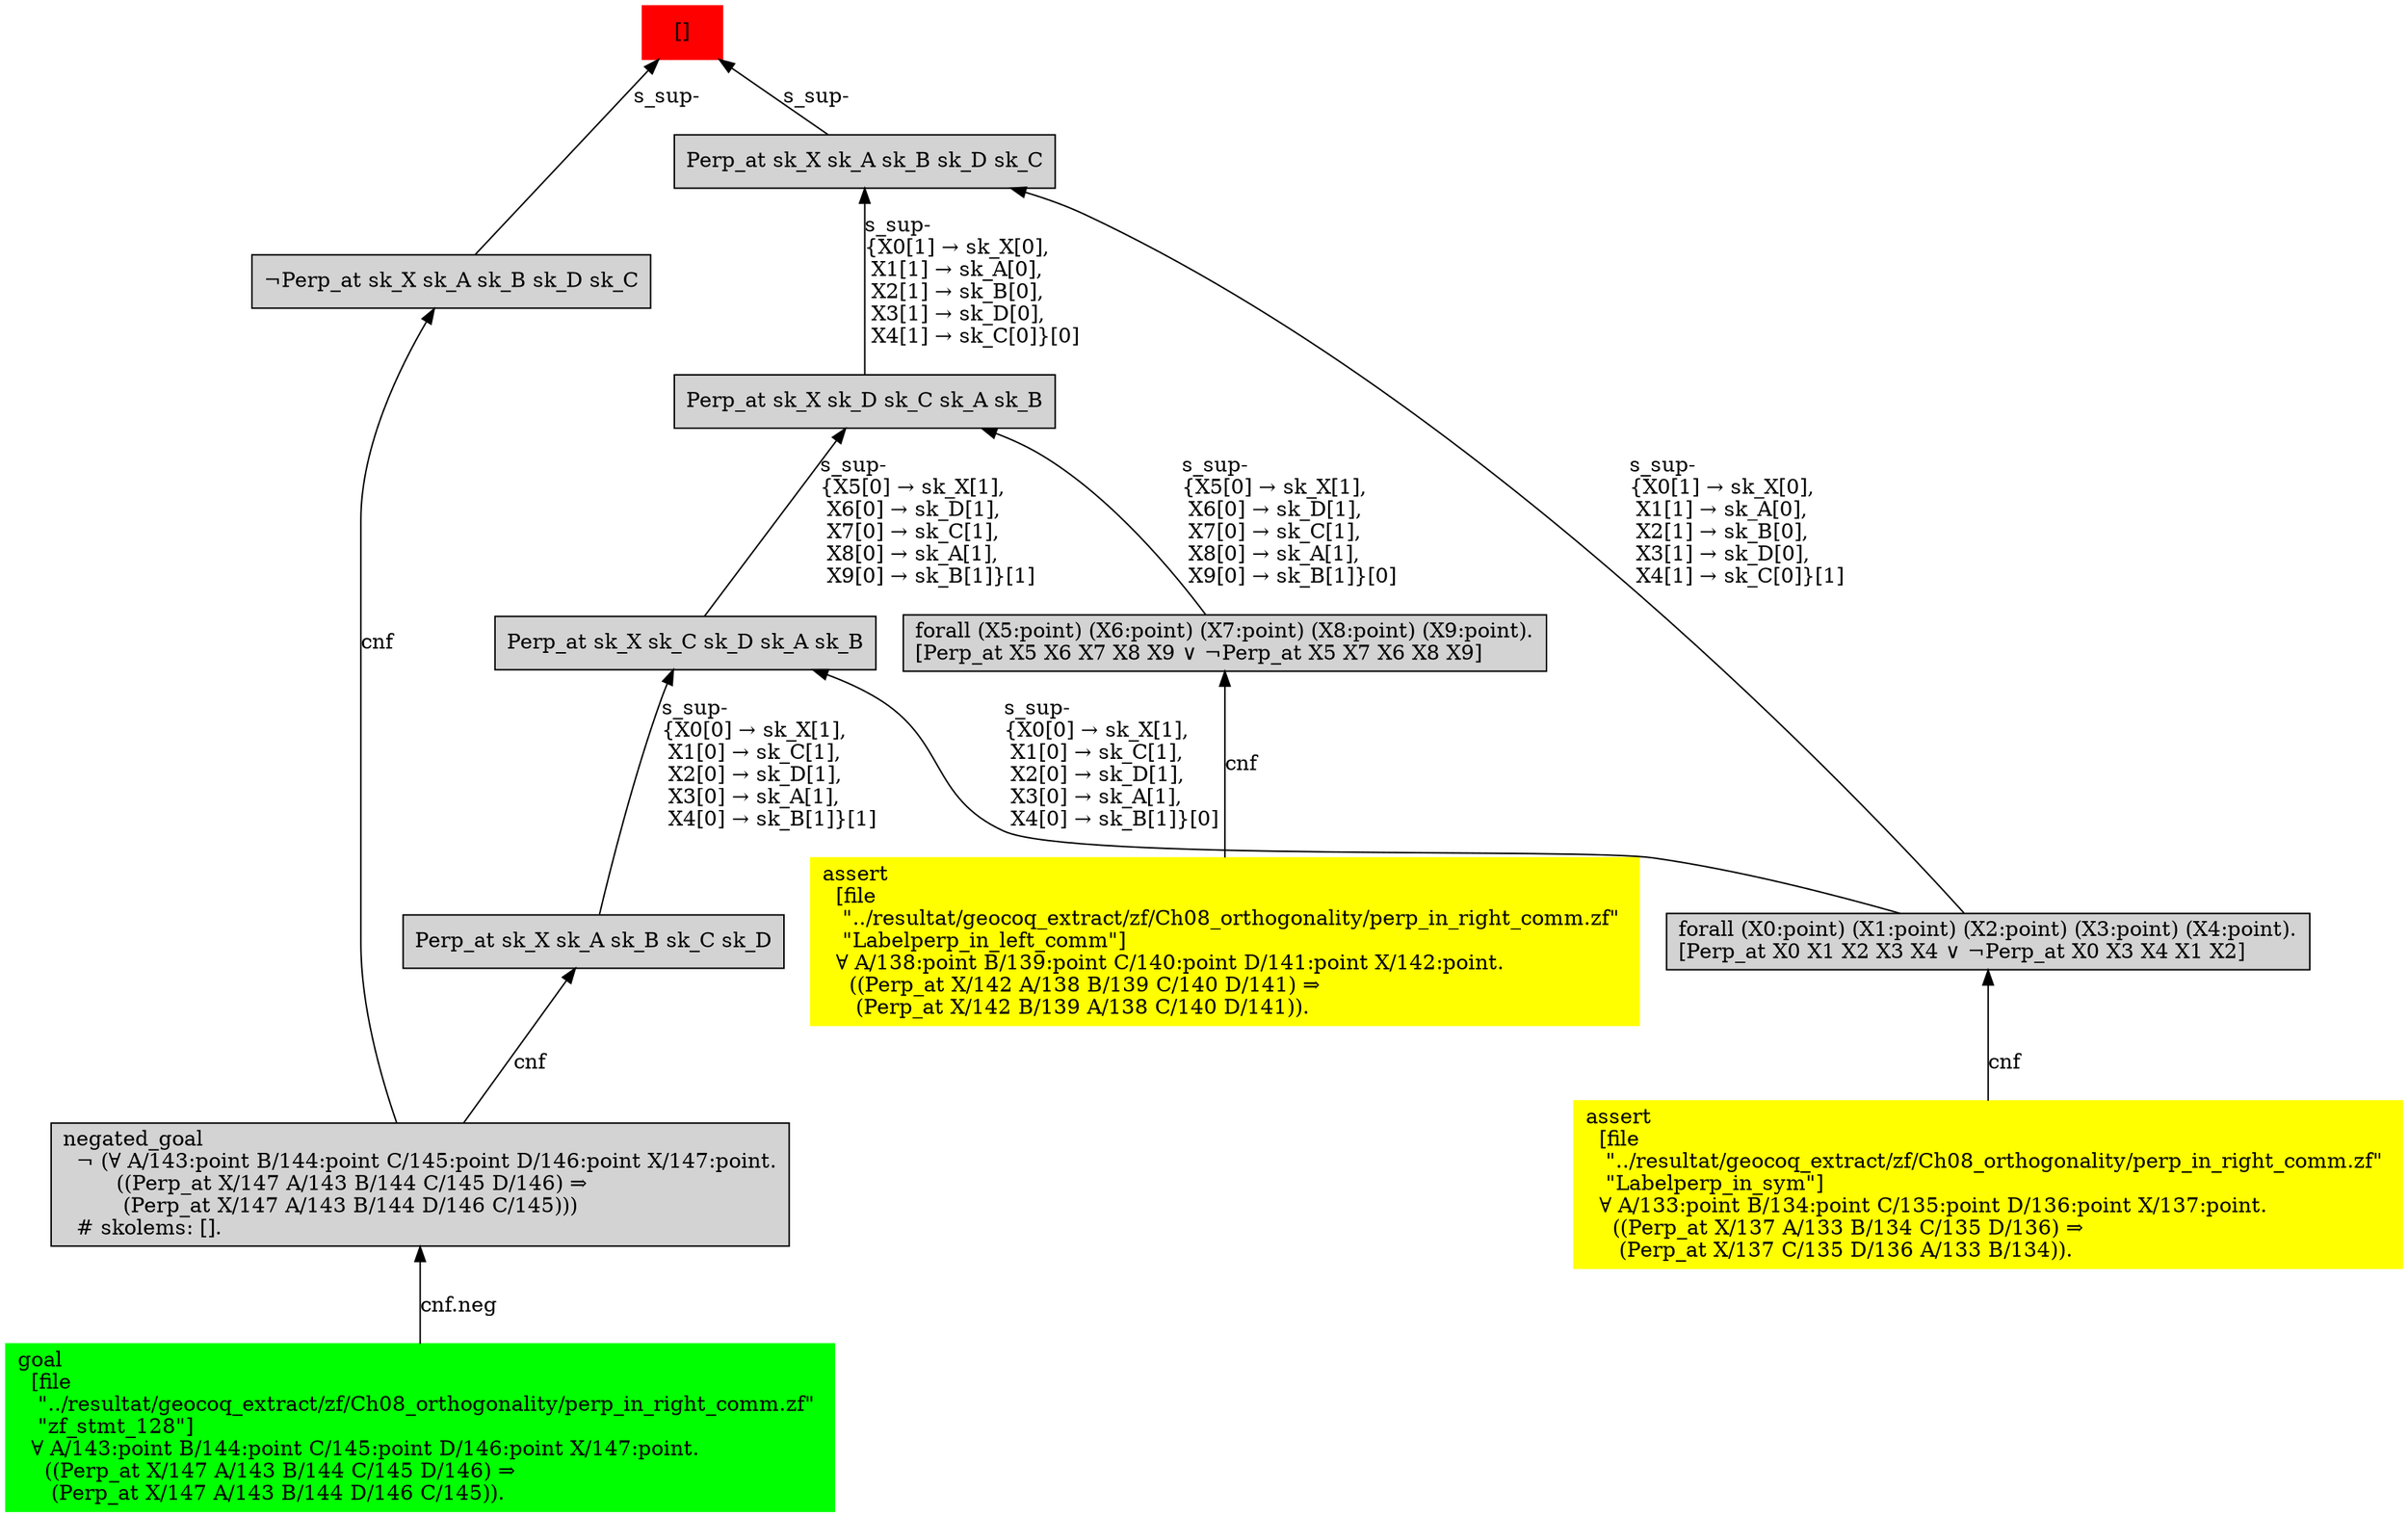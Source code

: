 digraph "unsat_graph" {
  vertex_0 [color=red, label="[]", shape=box, style=filled];
  vertex_0 -> vertex_1 [label="s_sup-\l", dir="back"];
  vertex_1 [shape=box, label="¬Perp_at sk_X sk_A sk_B sk_D sk_C\l", style=filled];
  vertex_1 -> vertex_2 [label="cnf", dir="back"];
  vertex_2 [shape=box, label="negated_goal\l  ¬ (∀ A/143:point B/144:point C/145:point D/146:point X/147:point.\l        ((Perp_at X/147 A/143 B/144 C/145 D/146) ⇒\l         (Perp_at X/147 A/143 B/144 D/146 C/145)))\l  # skolems: [].\l", style=filled];
  vertex_2 -> vertex_3 [label="cnf.neg", dir="back"];
  vertex_3 [color=green, shape=box, label="goal\l  [file\l   \"../resultat/geocoq_extract/zf/Ch08_orthogonality/perp_in_right_comm.zf\" \l   \"zf_stmt_128\"]\l  ∀ A/143:point B/144:point C/145:point D/146:point X/147:point.\l    ((Perp_at X/147 A/143 B/144 C/145 D/146) ⇒\l     (Perp_at X/147 A/143 B/144 D/146 C/145)).\l", style=filled];
  vertex_0 -> vertex_4 [label="s_sup-\l", dir="back"];
  vertex_4 [shape=box, label="Perp_at sk_X sk_A sk_B sk_D sk_C\l", style=filled];
  vertex_4 -> vertex_5 [label="s_sup-\l\{X0[1] → sk_X[0], \l X1[1] → sk_A[0], \l X2[1] → sk_B[0], \l X3[1] → sk_D[0], \l X4[1] → sk_C[0]\}[1]\l", dir="back"];
  vertex_5 [shape=box, label="forall (X0:point) (X1:point) (X2:point) (X3:point) (X4:point).\l[Perp_at X0 X1 X2 X3 X4 ∨ ¬Perp_at X0 X3 X4 X1 X2]\l", style=filled];
  vertex_5 -> vertex_6 [label="cnf", dir="back"];
  vertex_6 [color=yellow, shape=box, label="assert\l  [file\l   \"../resultat/geocoq_extract/zf/Ch08_orthogonality/perp_in_right_comm.zf\" \l   \"Labelperp_in_sym\"]\l  ∀ A/133:point B/134:point C/135:point D/136:point X/137:point.\l    ((Perp_at X/137 A/133 B/134 C/135 D/136) ⇒\l     (Perp_at X/137 C/135 D/136 A/133 B/134)).\l", style=filled];
  vertex_4 -> vertex_7 [label="s_sup-\l\{X0[1] → sk_X[0], \l X1[1] → sk_A[0], \l X2[1] → sk_B[0], \l X3[1] → sk_D[0], \l X4[1] → sk_C[0]\}[0]\l", dir="back"];
  vertex_7 [shape=box, label="Perp_at sk_X sk_D sk_C sk_A sk_B\l", style=filled];
  vertex_7 -> vertex_8 [label="s_sup-\l\{X5[0] → sk_X[1], \l X6[0] → sk_D[1], \l X7[0] → sk_C[1], \l X8[0] → sk_A[1], \l X9[0] → sk_B[1]\}[0]\l", dir="back"];
  vertex_8 [shape=box, label="forall (X5:point) (X6:point) (X7:point) (X8:point) (X9:point).\l[Perp_at X5 X6 X7 X8 X9 ∨ ¬Perp_at X5 X7 X6 X8 X9]\l", style=filled];
  vertex_8 -> vertex_9 [label="cnf", dir="back"];
  vertex_9 [color=yellow, shape=box, label="assert\l  [file\l   \"../resultat/geocoq_extract/zf/Ch08_orthogonality/perp_in_right_comm.zf\" \l   \"Labelperp_in_left_comm\"]\l  ∀ A/138:point B/139:point C/140:point D/141:point X/142:point.\l    ((Perp_at X/142 A/138 B/139 C/140 D/141) ⇒\l     (Perp_at X/142 B/139 A/138 C/140 D/141)).\l", style=filled];
  vertex_7 -> vertex_10 [label="s_sup-\l\{X5[0] → sk_X[1], \l X6[0] → sk_D[1], \l X7[0] → sk_C[1], \l X8[0] → sk_A[1], \l X9[0] → sk_B[1]\}[1]\l", dir="back"];
  vertex_10 [shape=box, label="Perp_at sk_X sk_C sk_D sk_A sk_B\l", style=filled];
  vertex_10 -> vertex_5 [label="s_sup-\l\{X0[0] → sk_X[1], \l X1[0] → sk_C[1], \l X2[0] → sk_D[1], \l X3[0] → sk_A[1], \l X4[0] → sk_B[1]\}[0]\l", dir="back"];
  vertex_10 -> vertex_11 [label="s_sup-\l\{X0[0] → sk_X[1], \l X1[0] → sk_C[1], \l X2[0] → sk_D[1], \l X3[0] → sk_A[1], \l X4[0] → sk_B[1]\}[1]\l", dir="back"];
  vertex_11 [shape=box, label="Perp_at sk_X sk_A sk_B sk_C sk_D\l", style=filled];
  vertex_11 -> vertex_2 [label="cnf", dir="back"];
  }


